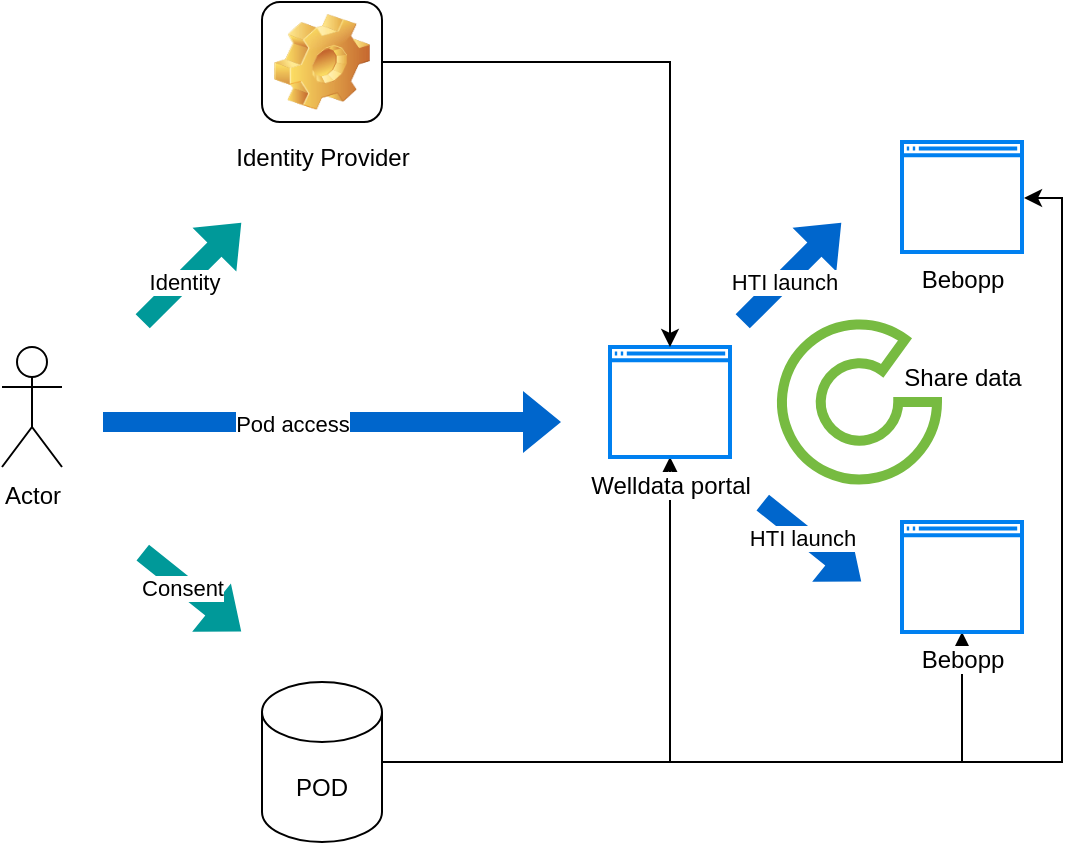 <mxfile version="26.0.16">
  <diagram name="Page-1" id="zk0IBZCfySzQGZSyrAQ5">
    <mxGraphModel dx="1226" dy="810" grid="1" gridSize="10" guides="1" tooltips="1" connect="1" arrows="1" fold="1" page="1" pageScale="1" pageWidth="827" pageHeight="1169" math="0" shadow="0">
      <root>
        <mxCell id="0" />
        <mxCell id="1" parent="0" />
        <mxCell id="cpSgUG0TKF3vMzKKmCbn-1" value="Actor" style="shape=umlActor;verticalLabelPosition=bottom;verticalAlign=top;html=1;outlineConnect=0;" vertex="1" parent="1">
          <mxGeometry x="50" y="362.5" width="30" height="60" as="geometry" />
        </mxCell>
        <mxCell id="cpSgUG0TKF3vMzKKmCbn-9" style="edgeStyle=orthogonalEdgeStyle;rounded=0;orthogonalLoop=1;jettySize=auto;html=1;" edge="1" parent="1" source="cpSgUG0TKF3vMzKKmCbn-2" target="cpSgUG0TKF3vMzKKmCbn-6">
          <mxGeometry relative="1" as="geometry" />
        </mxCell>
        <mxCell id="cpSgUG0TKF3vMzKKmCbn-33" style="edgeStyle=orthogonalEdgeStyle;rounded=0;orthogonalLoop=1;jettySize=auto;html=1;" edge="1" parent="1" source="cpSgUG0TKF3vMzKKmCbn-2" target="cpSgUG0TKF3vMzKKmCbn-19">
          <mxGeometry relative="1" as="geometry" />
        </mxCell>
        <mxCell id="cpSgUG0TKF3vMzKKmCbn-2" value="POD" style="shape=cylinder3;whiteSpace=wrap;html=1;boundedLbl=1;backgroundOutline=1;size=15;" vertex="1" parent="1">
          <mxGeometry x="180" y="530" width="60" height="80" as="geometry" />
        </mxCell>
        <mxCell id="cpSgUG0TKF3vMzKKmCbn-6" value="Welldata portal" style="html=1;verticalLabelPosition=bottom;align=center;labelBackgroundColor=#ffffff;verticalAlign=top;strokeWidth=2;strokeColor=#0080F0;shadow=0;dashed=0;shape=mxgraph.ios7.icons.window;" vertex="1" parent="1">
          <mxGeometry x="354" y="362.5" width="60" height="55" as="geometry" />
        </mxCell>
        <mxCell id="cpSgUG0TKF3vMzKKmCbn-11" value="Bebopp" style="html=1;verticalLabelPosition=bottom;align=center;labelBackgroundColor=#ffffff;verticalAlign=top;strokeWidth=2;strokeColor=#0080F0;shadow=0;dashed=0;shape=mxgraph.ios7.icons.window;" vertex="1" parent="1">
          <mxGeometry x="500" y="260" width="60" height="55" as="geometry" />
        </mxCell>
        <mxCell id="cpSgUG0TKF3vMzKKmCbn-32" style="edgeStyle=orthogonalEdgeStyle;rounded=0;orthogonalLoop=1;jettySize=auto;html=1;" edge="1" parent="1" source="cpSgUG0TKF3vMzKKmCbn-12" target="cpSgUG0TKF3vMzKKmCbn-6">
          <mxGeometry relative="1" as="geometry" />
        </mxCell>
        <mxCell id="cpSgUG0TKF3vMzKKmCbn-12" value="Identity Provider" style="icon;html=1;image=img/clipart/Gear_128x128.png" vertex="1" parent="1">
          <mxGeometry x="180" y="190" width="60" height="60" as="geometry" />
        </mxCell>
        <mxCell id="cpSgUG0TKF3vMzKKmCbn-19" value="Bebopp" style="html=1;verticalLabelPosition=bottom;align=center;labelBackgroundColor=#ffffff;verticalAlign=top;strokeWidth=2;strokeColor=#0080F0;shadow=0;dashed=0;shape=mxgraph.ios7.icons.window;" vertex="1" parent="1">
          <mxGeometry x="500" y="450" width="60" height="55" as="geometry" />
        </mxCell>
        <mxCell id="cpSgUG0TKF3vMzKKmCbn-20" value="" style="shape=flexArrow;endArrow=classic;html=1;rounded=0;fillColor=#0066CC;strokeColor=none;" edge="1" parent="1">
          <mxGeometry width="50" height="50" relative="1" as="geometry">
            <mxPoint x="420" y="350" as="sourcePoint" />
            <mxPoint x="470" y="300" as="targetPoint" />
          </mxGeometry>
        </mxCell>
        <mxCell id="cpSgUG0TKF3vMzKKmCbn-21" value="HTI launch" style="edgeLabel;html=1;align=center;verticalAlign=middle;resizable=0;points=[];" vertex="1" connectable="0" parent="cpSgUG0TKF3vMzKKmCbn-20">
          <mxGeometry x="-0.18" y="-1" relative="1" as="geometry">
            <mxPoint as="offset" />
          </mxGeometry>
        </mxCell>
        <mxCell id="cpSgUG0TKF3vMzKKmCbn-22" value="" style="shape=flexArrow;endArrow=classic;html=1;rounded=0;fillColor=#0066CC;strokeColor=none;" edge="1" parent="1">
          <mxGeometry width="50" height="50" relative="1" as="geometry">
            <mxPoint x="430" y="440" as="sourcePoint" />
            <mxPoint x="480" y="480" as="targetPoint" />
          </mxGeometry>
        </mxCell>
        <mxCell id="cpSgUG0TKF3vMzKKmCbn-23" value="HTI launch" style="edgeLabel;html=1;align=center;verticalAlign=middle;resizable=0;points=[];" vertex="1" connectable="0" parent="cpSgUG0TKF3vMzKKmCbn-22">
          <mxGeometry x="-0.18" y="-1" relative="1" as="geometry">
            <mxPoint as="offset" />
          </mxGeometry>
        </mxCell>
        <mxCell id="cpSgUG0TKF3vMzKKmCbn-24" value="" style="shape=flexArrow;endArrow=classic;html=1;rounded=0;fillColor=#009999;strokeColor=none;" edge="1" parent="1">
          <mxGeometry width="50" height="50" relative="1" as="geometry">
            <mxPoint x="120" y="350" as="sourcePoint" />
            <mxPoint x="170" y="300" as="targetPoint" />
          </mxGeometry>
        </mxCell>
        <mxCell id="cpSgUG0TKF3vMzKKmCbn-25" value="Identity" style="edgeLabel;html=1;align=center;verticalAlign=middle;resizable=0;points=[];" vertex="1" connectable="0" parent="cpSgUG0TKF3vMzKKmCbn-24">
          <mxGeometry x="-0.18" y="-1" relative="1" as="geometry">
            <mxPoint as="offset" />
          </mxGeometry>
        </mxCell>
        <mxCell id="cpSgUG0TKF3vMzKKmCbn-27" value="" style="shape=flexArrow;endArrow=classic;html=1;rounded=0;fillColor=#0066CC;strokeColor=none;" edge="1" parent="1">
          <mxGeometry width="50" height="50" relative="1" as="geometry">
            <mxPoint x="100" y="400" as="sourcePoint" />
            <mxPoint x="330" y="400" as="targetPoint" />
          </mxGeometry>
        </mxCell>
        <mxCell id="cpSgUG0TKF3vMzKKmCbn-28" value="Pod access" style="edgeLabel;html=1;align=center;verticalAlign=middle;resizable=0;points=[];" vertex="1" connectable="0" parent="cpSgUG0TKF3vMzKKmCbn-27">
          <mxGeometry x="-0.18" y="-1" relative="1" as="geometry">
            <mxPoint as="offset" />
          </mxGeometry>
        </mxCell>
        <mxCell id="cpSgUG0TKF3vMzKKmCbn-30" value="" style="shape=flexArrow;endArrow=classic;html=1;rounded=0;fillColor=#009999;strokeColor=none;" edge="1" parent="1">
          <mxGeometry width="50" height="50" relative="1" as="geometry">
            <mxPoint x="120" y="465" as="sourcePoint" />
            <mxPoint x="170" y="505" as="targetPoint" />
          </mxGeometry>
        </mxCell>
        <mxCell id="cpSgUG0TKF3vMzKKmCbn-31" value="Consent" style="edgeLabel;html=1;align=center;verticalAlign=middle;resizable=0;points=[];" vertex="1" connectable="0" parent="cpSgUG0TKF3vMzKKmCbn-30">
          <mxGeometry x="-0.18" y="-1" relative="1" as="geometry">
            <mxPoint as="offset" />
          </mxGeometry>
        </mxCell>
        <mxCell id="cpSgUG0TKF3vMzKKmCbn-34" style="edgeStyle=orthogonalEdgeStyle;rounded=0;orthogonalLoop=1;jettySize=auto;html=1;entryX=1.017;entryY=0.509;entryDx=0;entryDy=0;entryPerimeter=0;" edge="1" parent="1" source="cpSgUG0TKF3vMzKKmCbn-2" target="cpSgUG0TKF3vMzKKmCbn-11">
          <mxGeometry relative="1" as="geometry" />
        </mxCell>
        <mxCell id="cpSgUG0TKF3vMzKKmCbn-35" value="" style="verticalLabelPosition=bottom;verticalAlign=top;html=1;shape=mxgraph.basic.partConcEllipse;startAngle=0.25;endAngle=0.1;arcWidth=0.5;strokeColor=light-dark(#77bb41, #ededed);fillColor=none;strokeWidth=5;" vertex="1" parent="1">
          <mxGeometry x="440" y="351.25" width="77.5" height="77.5" as="geometry" />
        </mxCell>
        <mxCell id="cpSgUG0TKF3vMzKKmCbn-36" value="Share data" style="text;html=1;align=center;verticalAlign=middle;resizable=0;points=[];autosize=1;strokeColor=none;fillColor=none;" vertex="1" parent="1">
          <mxGeometry x="490" y="362.5" width="80" height="30" as="geometry" />
        </mxCell>
      </root>
    </mxGraphModel>
  </diagram>
</mxfile>
